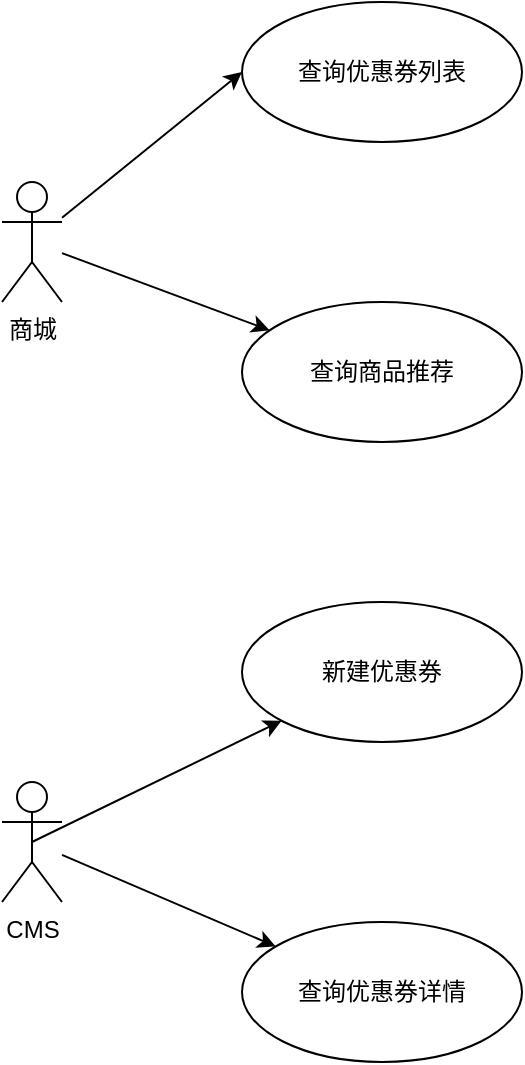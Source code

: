 <mxfile version="21.6.6" type="github">
  <diagram name="第 1 页" id="5_qqkdlO3jKT0sV0IZk1">
    <mxGraphModel dx="1379" dy="876" grid="1" gridSize="10" guides="1" tooltips="1" connect="1" arrows="1" fold="1" page="1" pageScale="1" pageWidth="827" pageHeight="1169" math="0" shadow="0">
      <root>
        <mxCell id="0" />
        <mxCell id="1" parent="0" />
        <mxCell id="4QKqTkWfWDaokWkDolcL-3" style="rounded=0;orthogonalLoop=1;jettySize=auto;html=1;entryX=0;entryY=0.5;entryDx=0;entryDy=0;" edge="1" parent="1" source="4QKqTkWfWDaokWkDolcL-1" target="4QKqTkWfWDaokWkDolcL-2">
          <mxGeometry relative="1" as="geometry" />
        </mxCell>
        <mxCell id="4QKqTkWfWDaokWkDolcL-6" style="rounded=0;orthogonalLoop=1;jettySize=auto;html=1;" edge="1" parent="1" source="4QKqTkWfWDaokWkDolcL-1" target="4QKqTkWfWDaokWkDolcL-5">
          <mxGeometry relative="1" as="geometry" />
        </mxCell>
        <mxCell id="4QKqTkWfWDaokWkDolcL-1" value="商城" style="shape=umlActor;verticalLabelPosition=bottom;verticalAlign=top;html=1;" vertex="1" parent="1">
          <mxGeometry x="170" y="240" width="30" height="60" as="geometry" />
        </mxCell>
        <mxCell id="4QKqTkWfWDaokWkDolcL-2" value="查询优惠券列表" style="ellipse;whiteSpace=wrap;html=1;" vertex="1" parent="1">
          <mxGeometry x="290" y="150" width="140" height="70" as="geometry" />
        </mxCell>
        <mxCell id="4QKqTkWfWDaokWkDolcL-5" value="查询商品推荐" style="ellipse;whiteSpace=wrap;html=1;" vertex="1" parent="1">
          <mxGeometry x="290" y="300" width="140" height="70" as="geometry" />
        </mxCell>
        <mxCell id="4QKqTkWfWDaokWkDolcL-11" style="rounded=0;orthogonalLoop=1;jettySize=auto;html=1;exitX=0.5;exitY=0.5;exitDx=0;exitDy=0;exitPerimeter=0;" edge="1" parent="1" source="4QKqTkWfWDaokWkDolcL-7" target="4QKqTkWfWDaokWkDolcL-10">
          <mxGeometry relative="1" as="geometry" />
        </mxCell>
        <mxCell id="4QKqTkWfWDaokWkDolcL-13" style="rounded=0;orthogonalLoop=1;jettySize=auto;html=1;" edge="1" parent="1" source="4QKqTkWfWDaokWkDolcL-7" target="4QKqTkWfWDaokWkDolcL-12">
          <mxGeometry relative="1" as="geometry" />
        </mxCell>
        <mxCell id="4QKqTkWfWDaokWkDolcL-7" value="CMS" style="shape=umlActor;verticalLabelPosition=bottom;verticalAlign=top;html=1;" vertex="1" parent="1">
          <mxGeometry x="170" y="540" width="30" height="60" as="geometry" />
        </mxCell>
        <mxCell id="4QKqTkWfWDaokWkDolcL-10" value="新建优惠券" style="ellipse;whiteSpace=wrap;html=1;" vertex="1" parent="1">
          <mxGeometry x="290" y="450" width="140" height="70" as="geometry" />
        </mxCell>
        <mxCell id="4QKqTkWfWDaokWkDolcL-12" value="查询优惠券详情" style="ellipse;whiteSpace=wrap;html=1;" vertex="1" parent="1">
          <mxGeometry x="290" y="610" width="140" height="70" as="geometry" />
        </mxCell>
      </root>
    </mxGraphModel>
  </diagram>
</mxfile>
